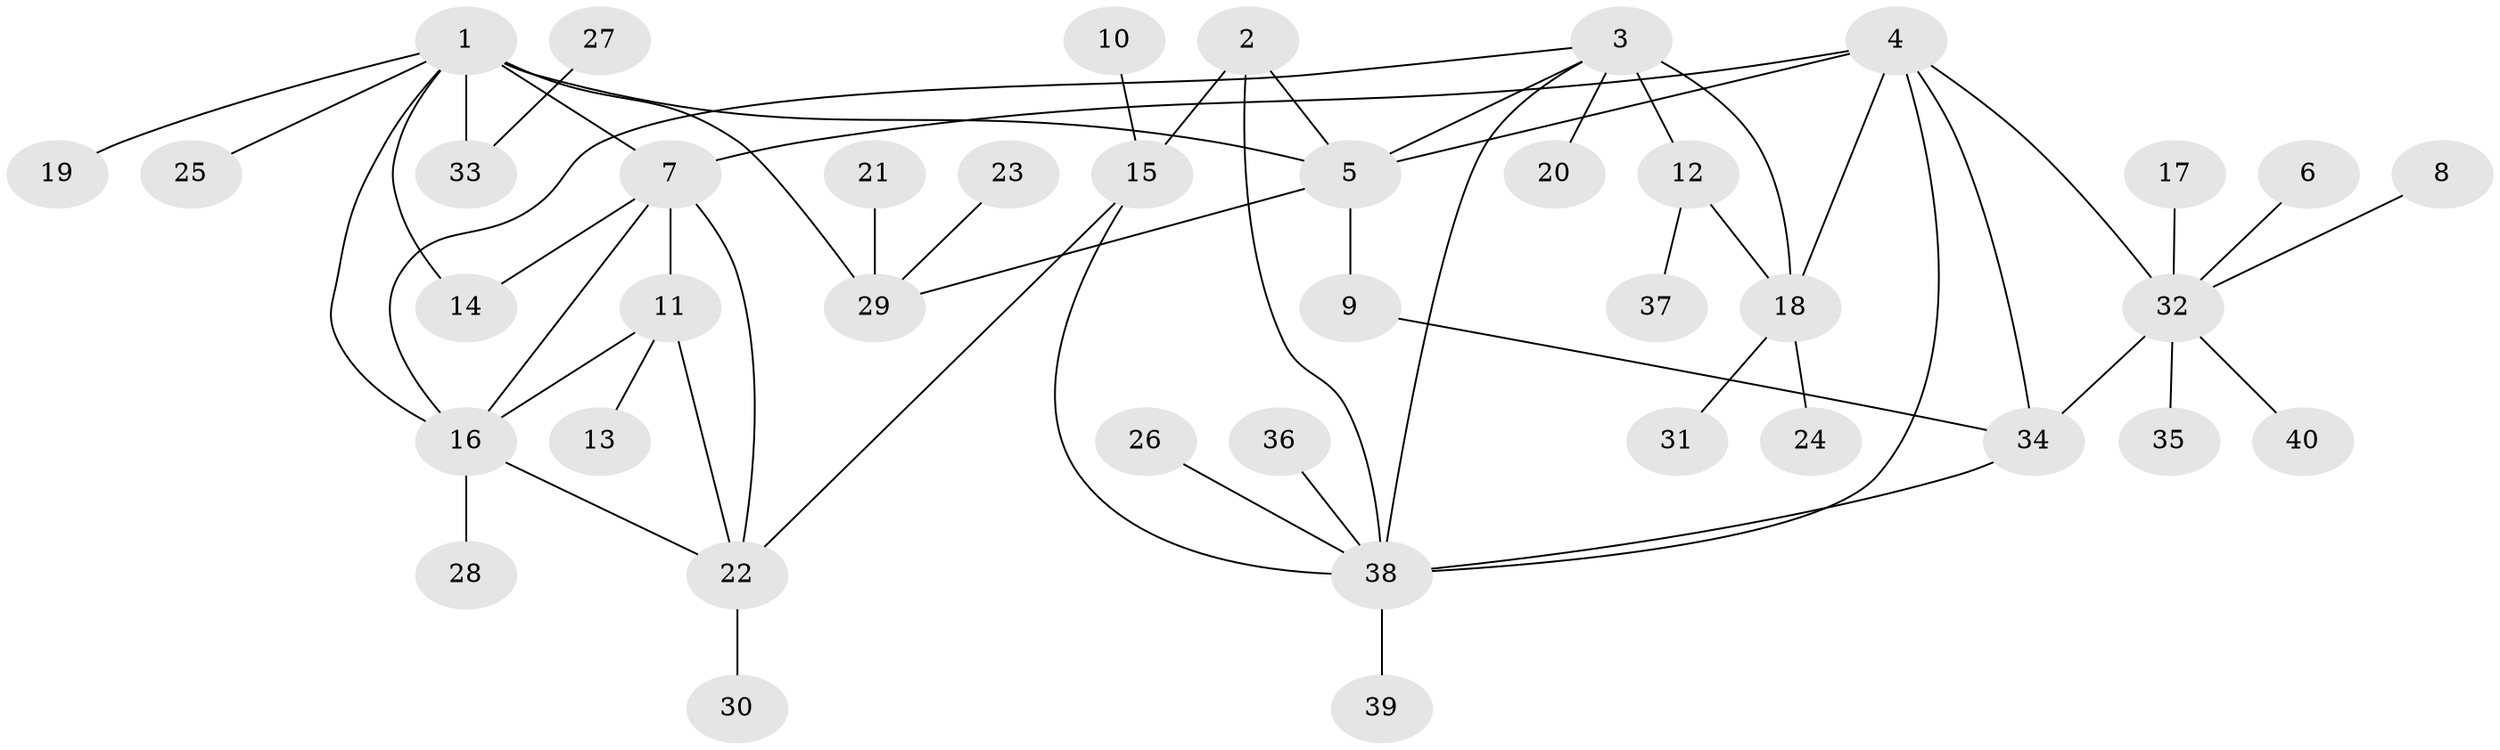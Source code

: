 // original degree distribution, {4: 0.0375, 8: 0.0375, 7: 0.0625, 11: 0.0125, 3: 0.0625, 6: 0.05, 5: 0.025, 10: 0.0125, 2: 0.1625, 1: 0.5375}
// Generated by graph-tools (version 1.1) at 2025/02/03/09/25 03:02:39]
// undirected, 40 vertices, 56 edges
graph export_dot {
graph [start="1"]
  node [color=gray90,style=filled];
  1;
  2;
  3;
  4;
  5;
  6;
  7;
  8;
  9;
  10;
  11;
  12;
  13;
  14;
  15;
  16;
  17;
  18;
  19;
  20;
  21;
  22;
  23;
  24;
  25;
  26;
  27;
  28;
  29;
  30;
  31;
  32;
  33;
  34;
  35;
  36;
  37;
  38;
  39;
  40;
  1 -- 5 [weight=2.0];
  1 -- 7 [weight=1.0];
  1 -- 14 [weight=1.0];
  1 -- 16 [weight=1.0];
  1 -- 19 [weight=1.0];
  1 -- 25 [weight=1.0];
  1 -- 29 [weight=2.0];
  1 -- 33 [weight=1.0];
  2 -- 5 [weight=1.0];
  2 -- 15 [weight=2.0];
  2 -- 38 [weight=2.0];
  3 -- 5 [weight=1.0];
  3 -- 12 [weight=2.0];
  3 -- 16 [weight=1.0];
  3 -- 18 [weight=2.0];
  3 -- 20 [weight=1.0];
  3 -- 38 [weight=1.0];
  4 -- 5 [weight=1.0];
  4 -- 7 [weight=2.0];
  4 -- 18 [weight=1.0];
  4 -- 32 [weight=1.0];
  4 -- 34 [weight=2.0];
  4 -- 38 [weight=1.0];
  5 -- 9 [weight=1.0];
  5 -- 29 [weight=1.0];
  6 -- 32 [weight=1.0];
  7 -- 11 [weight=1.0];
  7 -- 14 [weight=1.0];
  7 -- 16 [weight=1.0];
  7 -- 22 [weight=1.0];
  8 -- 32 [weight=1.0];
  9 -- 34 [weight=1.0];
  10 -- 15 [weight=1.0];
  11 -- 13 [weight=1.0];
  11 -- 16 [weight=1.0];
  11 -- 22 [weight=1.0];
  12 -- 18 [weight=1.0];
  12 -- 37 [weight=1.0];
  15 -- 22 [weight=1.0];
  15 -- 38 [weight=1.0];
  16 -- 22 [weight=1.0];
  16 -- 28 [weight=1.0];
  17 -- 32 [weight=1.0];
  18 -- 24 [weight=1.0];
  18 -- 31 [weight=1.0];
  21 -- 29 [weight=1.0];
  22 -- 30 [weight=1.0];
  23 -- 29 [weight=1.0];
  26 -- 38 [weight=1.0];
  27 -- 33 [weight=1.0];
  32 -- 34 [weight=2.0];
  32 -- 35 [weight=1.0];
  32 -- 40 [weight=1.0];
  34 -- 38 [weight=1.0];
  36 -- 38 [weight=1.0];
  38 -- 39 [weight=1.0];
}
